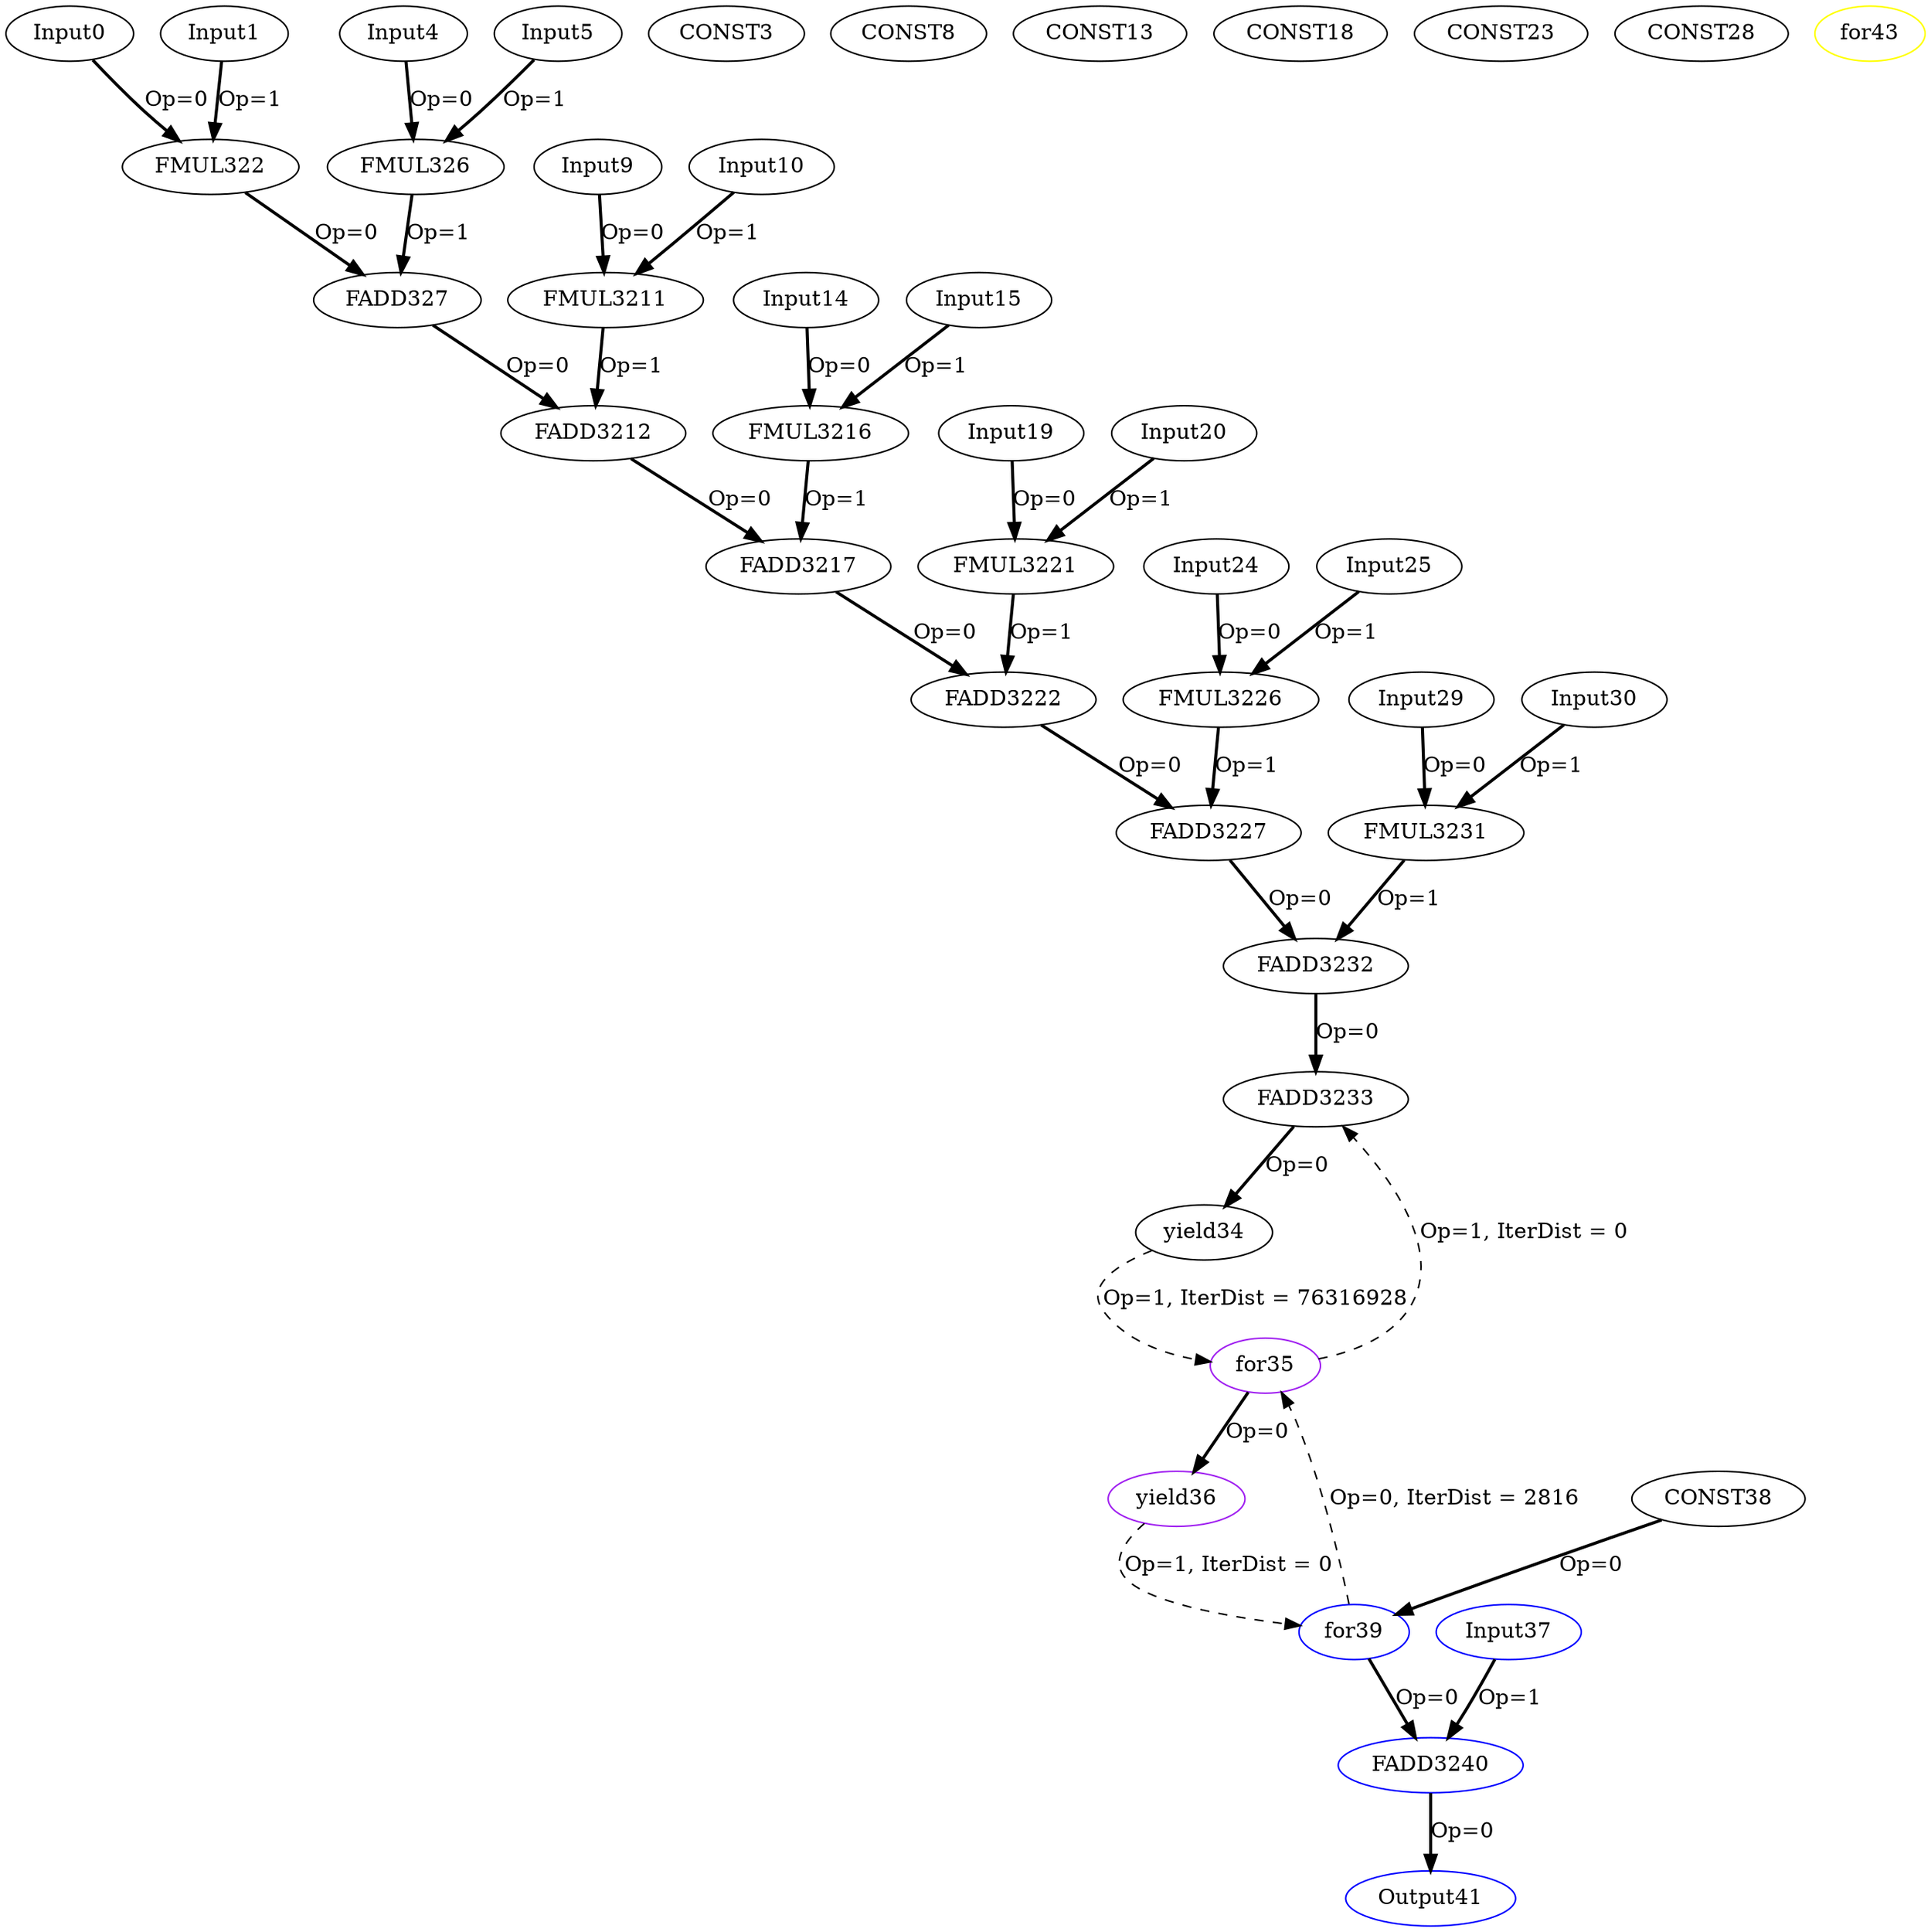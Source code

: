 Digraph G {
Input0[opcode = "Input", ref_name="conv2d_kernel_0_1", size="3024", offset="0,0", pattern="144,7,144,3,-2876,29", color = black];
Input1[opcode = "Input", ref_name="conv2d_kernel_0_2", size="1176", offset="0,0", pattern="28,7,28,3,-560,29", color = black];
FMUL322[opcode = "FMUL32", color = black];
CONST3[opcode = "CONST", color = black];
Input4[opcode = "Input", ref_name="conv2d_kernel_0_1", size="3024", offset="0,4", pattern="144,7,144,3,-2876,29", color = black];
Input5[opcode = "Input", ref_name="conv2d_kernel_0_2", size="1176", offset="0,4", pattern="28,7,28,3,-560,29", color = black];
FMUL326[opcode = "FMUL32", color = black];
FADD327[opcode = "FADD32", color = black];
CONST8[opcode = "CONST", color = black];
Input9[opcode = "Input", ref_name="conv2d_kernel_0_1", size="3024", offset="0,8", pattern="144,7,144,3,-2876,29", color = black];
Input10[opcode = "Input", ref_name="conv2d_kernel_0_2", size="1176", offset="0,8", pattern="28,7,28,3,-560,29", color = black];
FMUL3211[opcode = "FMUL32", color = black];
FADD3212[opcode = "FADD32", color = black];
CONST13[opcode = "CONST", color = black];
Input14[opcode = "Input", ref_name="conv2d_kernel_0_1", size="3024", offset="0,12", pattern="144,7,144,3,-2876,29", color = black];
Input15[opcode = "Input", ref_name="conv2d_kernel_0_2", size="1176", offset="0,12", pattern="28,7,28,3,-560,29", color = black];
FMUL3216[opcode = "FMUL32", color = black];
FADD3217[opcode = "FADD32", color = black];
CONST18[opcode = "CONST", color = black];
Input19[opcode = "Input", ref_name="conv2d_kernel_0_1", size="3024", offset="0,16", pattern="144,7,144,3,-2876,29", color = black];
Input20[opcode = "Input", ref_name="conv2d_kernel_0_2", size="1176", offset="0,16", pattern="28,7,28,3,-560,29", color = black];
FMUL3221[opcode = "FMUL32", color = black];
FADD3222[opcode = "FADD32", color = black];
CONST23[opcode = "CONST", color = black];
Input24[opcode = "Input", ref_name="conv2d_kernel_0_1", size="3024", offset="0,20", pattern="144,7,144,3,-2876,29", color = black];
Input25[opcode = "Input", ref_name="conv2d_kernel_0_2", size="1176", offset="0,20", pattern="28,7,28,3,-560,29", color = black];
FMUL3226[opcode = "FMUL32", color = black];
FADD3227[opcode = "FADD32", color = black];
CONST28[opcode = "CONST", color = black];
Input29[opcode = "Input", ref_name="conv2d_kernel_0_1", size="3024", offset="0,24", pattern="144,7,144,3,-2876,29", color = black];
Input30[opcode = "Input", ref_name="conv2d_kernel_0_2", size="1176", offset="0,24", pattern="28,7,28,3,-560,29", color = black];
FMUL3231[opcode = "FMUL32", color = black];
FADD3232[opcode = "FADD32", color = black];
FADD3233[opcode = "FADD32", color = black];
yield34[opcode = "yield", color = black];
for35[opcode = "for", color = purple];
yield36[opcode = "yield", color = purple];
Input37[opcode = "Input", ref_name="conv2d_kernel_0_0", size="120", offset="0,0", pattern="0,7,0,3,4,29", color = blue];
CONST38[opcode = "CONST", value="0x00000000", color = black];
for39[opcode = "for", color = blue];
FADD3240[opcode = "FADD32", color = blue];
Output41[opcode = "Output", ref_name="conv2d_kernel_0_3", size="120", offset="0,0", pattern="0,7,0,3,4,29", color = blue];
for43[opcode = "for", color = yellow];
Input0 -> FMUL322[color = black, style = bold, operand = 0, label = "Op=0"];
Input1 -> FMUL322[color = black, style = bold, operand = 1, label = "Op=1"];
Input4 -> FMUL326[color = black, style = bold, operand = 0, label = "Op=0"];
Input5 -> FMUL326[color = black, style = bold, operand = 1, label = "Op=1"];
FMUL322 -> FADD327[color = black, style = bold, operand = 0, label = "Op=0"];
FMUL326 -> FADD327[color = black, style = bold, operand = 1, label = "Op=1"];
Input9 -> FMUL3211[color = black, style = bold, operand = 0, label = "Op=0"];
Input10 -> FMUL3211[color = black, style = bold, operand = 1, label = "Op=1"];
FADD327 -> FADD3212[color = black, style = bold, operand = 0, label = "Op=0"];
FMUL3211 -> FADD3212[color = black, style = bold, operand = 1, label = "Op=1"];
Input14 -> FMUL3216[color = black, style = bold, operand = 0, label = "Op=0"];
Input15 -> FMUL3216[color = black, style = bold, operand = 1, label = "Op=1"];
FADD3212 -> FADD3217[color = black, style = bold, operand = 0, label = "Op=0"];
FMUL3216 -> FADD3217[color = black, style = bold, operand = 1, label = "Op=1"];
Input19 -> FMUL3221[color = black, style = bold, operand = 0, label = "Op=0"];
Input20 -> FMUL3221[color = black, style = bold, operand = 1, label = "Op=1"];
FADD3217 -> FADD3222[color = black, style = bold, operand = 0, label = "Op=0"];
FMUL3221 -> FADD3222[color = black, style = bold, operand = 1, label = "Op=1"];
Input24 -> FMUL3226[color = black, style = bold, operand = 0, label = "Op=0"];
Input25 -> FMUL3226[color = black, style = bold, operand = 1, label = "Op=1"];
FADD3222 -> FADD3227[color = black, style = bold, operand = 0, label = "Op=0"];
FMUL3226 -> FADD3227[color = black, style = bold, operand = 1, label = "Op=1"];
Input29 -> FMUL3231[color = black, style = bold, operand = 0, label = "Op=0"];
Input30 -> FMUL3231[color = black, style = bold, operand = 1, label = "Op=1"];
FADD3227 -> FADD3232[color = black, style = bold, operand = 0, label = "Op=0"];
FMUL3231 -> FADD3232[color = black, style = bold, operand = 1, label = "Op=1"];
FADD3232 -> FADD3233[color = black, style = bold, operand = 0, label = "Op=0"];
for35 -> FADD3233[color = black, style = dashed, operand = 1, iterdist = 0, label = "Op=1, IterDist = 0"];
FADD3233 -> yield34[color = black, style = bold, operand = 0, label = "Op=0"];
for39 -> for35[color = black, style = dashed, operand = 0, iterdist = 2816, label = "Op=0, IterDist = 2816"];
for35 -> yield36[color = black, style = bold, operand = 0, label = "Op=0"];
CONST38 -> for39[color = black, style = bold, operand = 0, label = "Op=0"];
for39 -> FADD3240[color = black, style = bold, operand = 0, label = "Op=0"];
Input37 -> FADD3240[color = black, style = bold, operand = 1, label = "Op=1"];
FADD3240 -> Output41[color = black, style = bold, operand = 0, label = "Op=0"];
yield34 -> for35[color = black, style = dashed, operand = 1, iterdist = 76316928, label = "Op=1, IterDist = 76316928"];
yield36 -> for39[color = black, style = dashed, operand = 1, iterdist = 0, label = "Op=1, IterDist = 0"];
}
